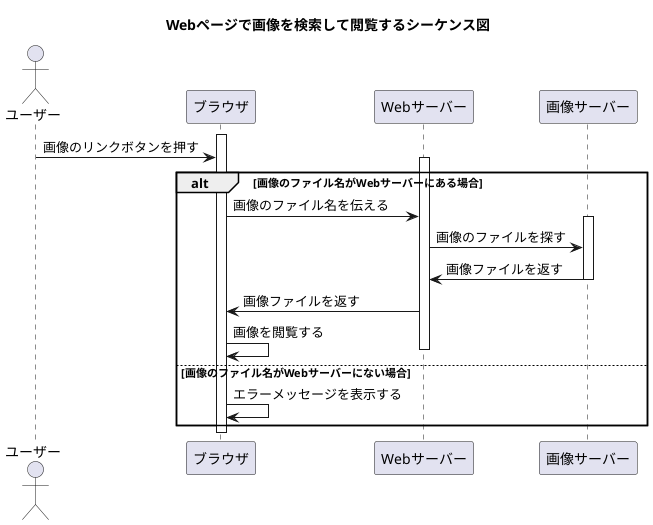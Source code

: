 @startuml
title Webページで画像を検索して閲覧するシーケンス図

actor ユーザー
participant ブラウザ
participant Webサーバー
participant 画像サーバー

activate ブラウザ
ユーザー -> ブラウザ: 画像のリンクボタンを押す
alt 画像のファイル名がWebサーバーにある場合
    activate Webサーバー
    ブラウザ -> Webサーバー: 画像のファイル名を伝える
    activate 画像サーバー
    Webサーバー -> 画像サーバー: 画像のファイルを探す
    画像サーバー -> Webサーバー: 画像ファイルを返す
    deactivate 画像サーバー
    Webサーバー -> ブラウザ: 画像ファイルを返す
    ブラウザ -> ブラウザ: 画像を閲覧する
    deactivate Webサーバー
else 画像のファイル名がWebサーバーにない場合
    ブラウザ -> ブラウザ: エラーメッセージを表示する
end
deactivate ブラウザ
@enduml
